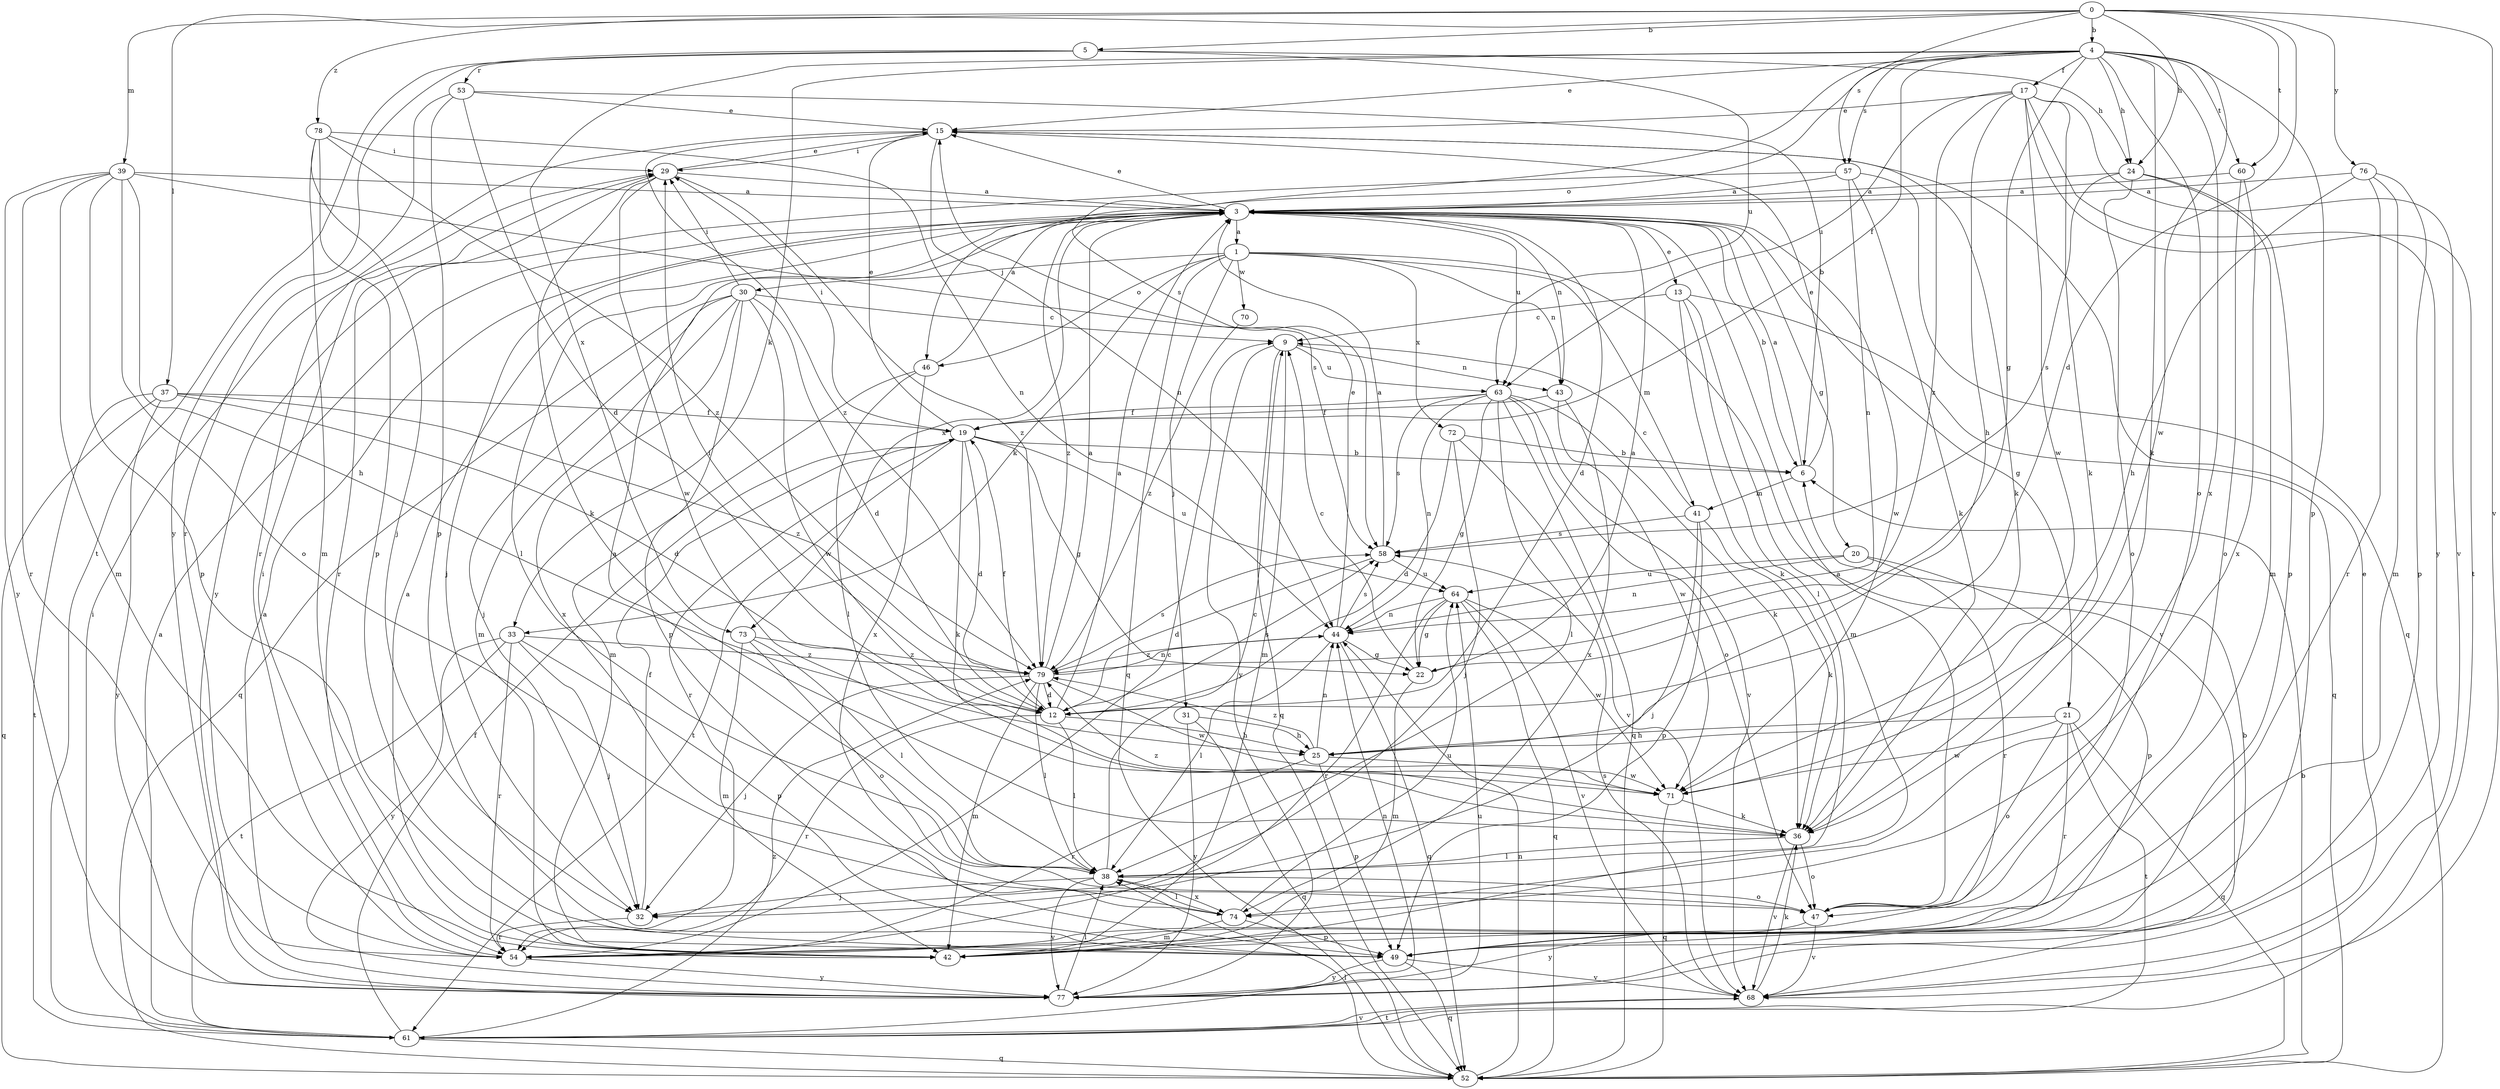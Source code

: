 strict digraph  {
0;
1;
3;
4;
5;
6;
9;
12;
13;
15;
17;
19;
20;
21;
22;
24;
25;
29;
30;
31;
32;
33;
36;
37;
38;
39;
41;
42;
43;
44;
46;
47;
49;
52;
53;
54;
57;
58;
60;
61;
63;
64;
68;
70;
71;
72;
73;
74;
76;
77;
78;
79;
0 -> 4  [label=b];
0 -> 5  [label=b];
0 -> 12  [label=d];
0 -> 24  [label=h];
0 -> 37  [label=l];
0 -> 39  [label=m];
0 -> 57  [label=s];
0 -> 60  [label=t];
0 -> 68  [label=v];
0 -> 76  [label=y];
0 -> 78  [label=z];
1 -> 30  [label=j];
1 -> 31  [label=j];
1 -> 33  [label=k];
1 -> 41  [label=m];
1 -> 43  [label=n];
1 -> 46  [label=o];
1 -> 52  [label=q];
1 -> 68  [label=v];
1 -> 70  [label=w];
1 -> 72  [label=x];
3 -> 1  [label=a];
3 -> 6  [label=b];
3 -> 12  [label=d];
3 -> 13  [label=e];
3 -> 15  [label=e];
3 -> 20  [label=g];
3 -> 21  [label=g];
3 -> 32  [label=j];
3 -> 38  [label=l];
3 -> 43  [label=n];
3 -> 63  [label=u];
3 -> 71  [label=w];
3 -> 73  [label=x];
3 -> 79  [label=z];
4 -> 15  [label=e];
4 -> 17  [label=f];
4 -> 19  [label=f];
4 -> 22  [label=g];
4 -> 24  [label=h];
4 -> 33  [label=k];
4 -> 36  [label=k];
4 -> 46  [label=o];
4 -> 47  [label=o];
4 -> 49  [label=p];
4 -> 57  [label=s];
4 -> 58  [label=s];
4 -> 60  [label=t];
4 -> 71  [label=w];
4 -> 73  [label=x];
4 -> 74  [label=x];
5 -> 24  [label=h];
5 -> 53  [label=r];
5 -> 61  [label=t];
5 -> 63  [label=u];
5 -> 77  [label=y];
6 -> 3  [label=a];
6 -> 15  [label=e];
6 -> 41  [label=m];
9 -> 42  [label=m];
9 -> 43  [label=n];
9 -> 52  [label=q];
9 -> 63  [label=u];
9 -> 77  [label=y];
12 -> 3  [label=a];
12 -> 19  [label=f];
12 -> 25  [label=h];
12 -> 29  [label=i];
12 -> 38  [label=l];
12 -> 54  [label=r];
12 -> 58  [label=s];
13 -> 9  [label=c];
13 -> 36  [label=k];
13 -> 38  [label=l];
13 -> 42  [label=m];
13 -> 52  [label=q];
15 -> 29  [label=i];
15 -> 36  [label=k];
15 -> 44  [label=n];
15 -> 54  [label=r];
15 -> 79  [label=z];
17 -> 15  [label=e];
17 -> 25  [label=h];
17 -> 36  [label=k];
17 -> 61  [label=t];
17 -> 63  [label=u];
17 -> 68  [label=v];
17 -> 71  [label=w];
17 -> 77  [label=y];
17 -> 79  [label=z];
19 -> 6  [label=b];
19 -> 12  [label=d];
19 -> 15  [label=e];
19 -> 22  [label=g];
19 -> 29  [label=i];
19 -> 36  [label=k];
19 -> 54  [label=r];
19 -> 61  [label=t];
19 -> 64  [label=u];
20 -> 44  [label=n];
20 -> 49  [label=p];
20 -> 54  [label=r];
20 -> 64  [label=u];
21 -> 25  [label=h];
21 -> 47  [label=o];
21 -> 52  [label=q];
21 -> 54  [label=r];
21 -> 61  [label=t];
21 -> 71  [label=w];
22 -> 3  [label=a];
22 -> 9  [label=c];
22 -> 42  [label=m];
24 -> 3  [label=a];
24 -> 42  [label=m];
24 -> 47  [label=o];
24 -> 49  [label=p];
24 -> 58  [label=s];
25 -> 44  [label=n];
25 -> 49  [label=p];
25 -> 54  [label=r];
25 -> 71  [label=w];
25 -> 79  [label=z];
29 -> 3  [label=a];
29 -> 15  [label=e];
29 -> 36  [label=k];
29 -> 54  [label=r];
29 -> 71  [label=w];
29 -> 79  [label=z];
30 -> 9  [label=c];
30 -> 12  [label=d];
30 -> 29  [label=i];
30 -> 32  [label=j];
30 -> 42  [label=m];
30 -> 49  [label=p];
30 -> 52  [label=q];
30 -> 71  [label=w];
30 -> 74  [label=x];
31 -> 25  [label=h];
31 -> 52  [label=q];
31 -> 77  [label=y];
32 -> 19  [label=f];
32 -> 54  [label=r];
33 -> 32  [label=j];
33 -> 49  [label=p];
33 -> 54  [label=r];
33 -> 61  [label=t];
33 -> 77  [label=y];
33 -> 79  [label=z];
36 -> 38  [label=l];
36 -> 47  [label=o];
36 -> 68  [label=v];
36 -> 79  [label=z];
37 -> 12  [label=d];
37 -> 19  [label=f];
37 -> 52  [label=q];
37 -> 61  [label=t];
37 -> 77  [label=y];
37 -> 79  [label=z];
38 -> 3  [label=a];
38 -> 9  [label=c];
38 -> 32  [label=j];
38 -> 47  [label=o];
38 -> 74  [label=x];
38 -> 77  [label=y];
39 -> 3  [label=a];
39 -> 25  [label=h];
39 -> 42  [label=m];
39 -> 47  [label=o];
39 -> 49  [label=p];
39 -> 54  [label=r];
39 -> 58  [label=s];
39 -> 77  [label=y];
41 -> 9  [label=c];
41 -> 32  [label=j];
41 -> 36  [label=k];
41 -> 49  [label=p];
41 -> 58  [label=s];
42 -> 3  [label=a];
43 -> 19  [label=f];
43 -> 71  [label=w];
43 -> 74  [label=x];
44 -> 15  [label=e];
44 -> 22  [label=g];
44 -> 38  [label=l];
44 -> 52  [label=q];
44 -> 58  [label=s];
44 -> 79  [label=z];
46 -> 3  [label=a];
46 -> 38  [label=l];
46 -> 42  [label=m];
46 -> 74  [label=x];
47 -> 3  [label=a];
47 -> 68  [label=v];
47 -> 77  [label=y];
49 -> 52  [label=q];
49 -> 68  [label=v];
49 -> 77  [label=y];
52 -> 6  [label=b];
52 -> 38  [label=l];
52 -> 44  [label=n];
53 -> 6  [label=b];
53 -> 12  [label=d];
53 -> 15  [label=e];
53 -> 49  [label=p];
53 -> 54  [label=r];
54 -> 9  [label=c];
54 -> 29  [label=i];
54 -> 77  [label=y];
57 -> 3  [label=a];
57 -> 36  [label=k];
57 -> 44  [label=n];
57 -> 52  [label=q];
57 -> 77  [label=y];
58 -> 3  [label=a];
58 -> 12  [label=d];
58 -> 64  [label=u];
60 -> 3  [label=a];
60 -> 47  [label=o];
60 -> 74  [label=x];
61 -> 3  [label=a];
61 -> 19  [label=f];
61 -> 29  [label=i];
61 -> 52  [label=q];
61 -> 64  [label=u];
61 -> 68  [label=v];
61 -> 79  [label=z];
63 -> 19  [label=f];
63 -> 22  [label=g];
63 -> 36  [label=k];
63 -> 38  [label=l];
63 -> 44  [label=n];
63 -> 47  [label=o];
63 -> 52  [label=q];
63 -> 58  [label=s];
63 -> 68  [label=v];
64 -> 22  [label=g];
64 -> 44  [label=n];
64 -> 52  [label=q];
64 -> 54  [label=r];
64 -> 68  [label=v];
64 -> 71  [label=w];
68 -> 15  [label=e];
68 -> 36  [label=k];
68 -> 58  [label=s];
68 -> 61  [label=t];
70 -> 79  [label=z];
71 -> 36  [label=k];
71 -> 52  [label=q];
72 -> 6  [label=b];
72 -> 12  [label=d];
72 -> 32  [label=j];
72 -> 68  [label=v];
73 -> 38  [label=l];
73 -> 42  [label=m];
73 -> 47  [label=o];
73 -> 79  [label=z];
74 -> 38  [label=l];
74 -> 42  [label=m];
74 -> 49  [label=p];
74 -> 64  [label=u];
76 -> 3  [label=a];
76 -> 25  [label=h];
76 -> 42  [label=m];
76 -> 49  [label=p];
76 -> 54  [label=r];
77 -> 3  [label=a];
77 -> 6  [label=b];
77 -> 38  [label=l];
77 -> 44  [label=n];
78 -> 29  [label=i];
78 -> 32  [label=j];
78 -> 42  [label=m];
78 -> 44  [label=n];
78 -> 49  [label=p];
78 -> 79  [label=z];
79 -> 3  [label=a];
79 -> 12  [label=d];
79 -> 32  [label=j];
79 -> 38  [label=l];
79 -> 42  [label=m];
79 -> 44  [label=n];
79 -> 58  [label=s];
79 -> 71  [label=w];
}
